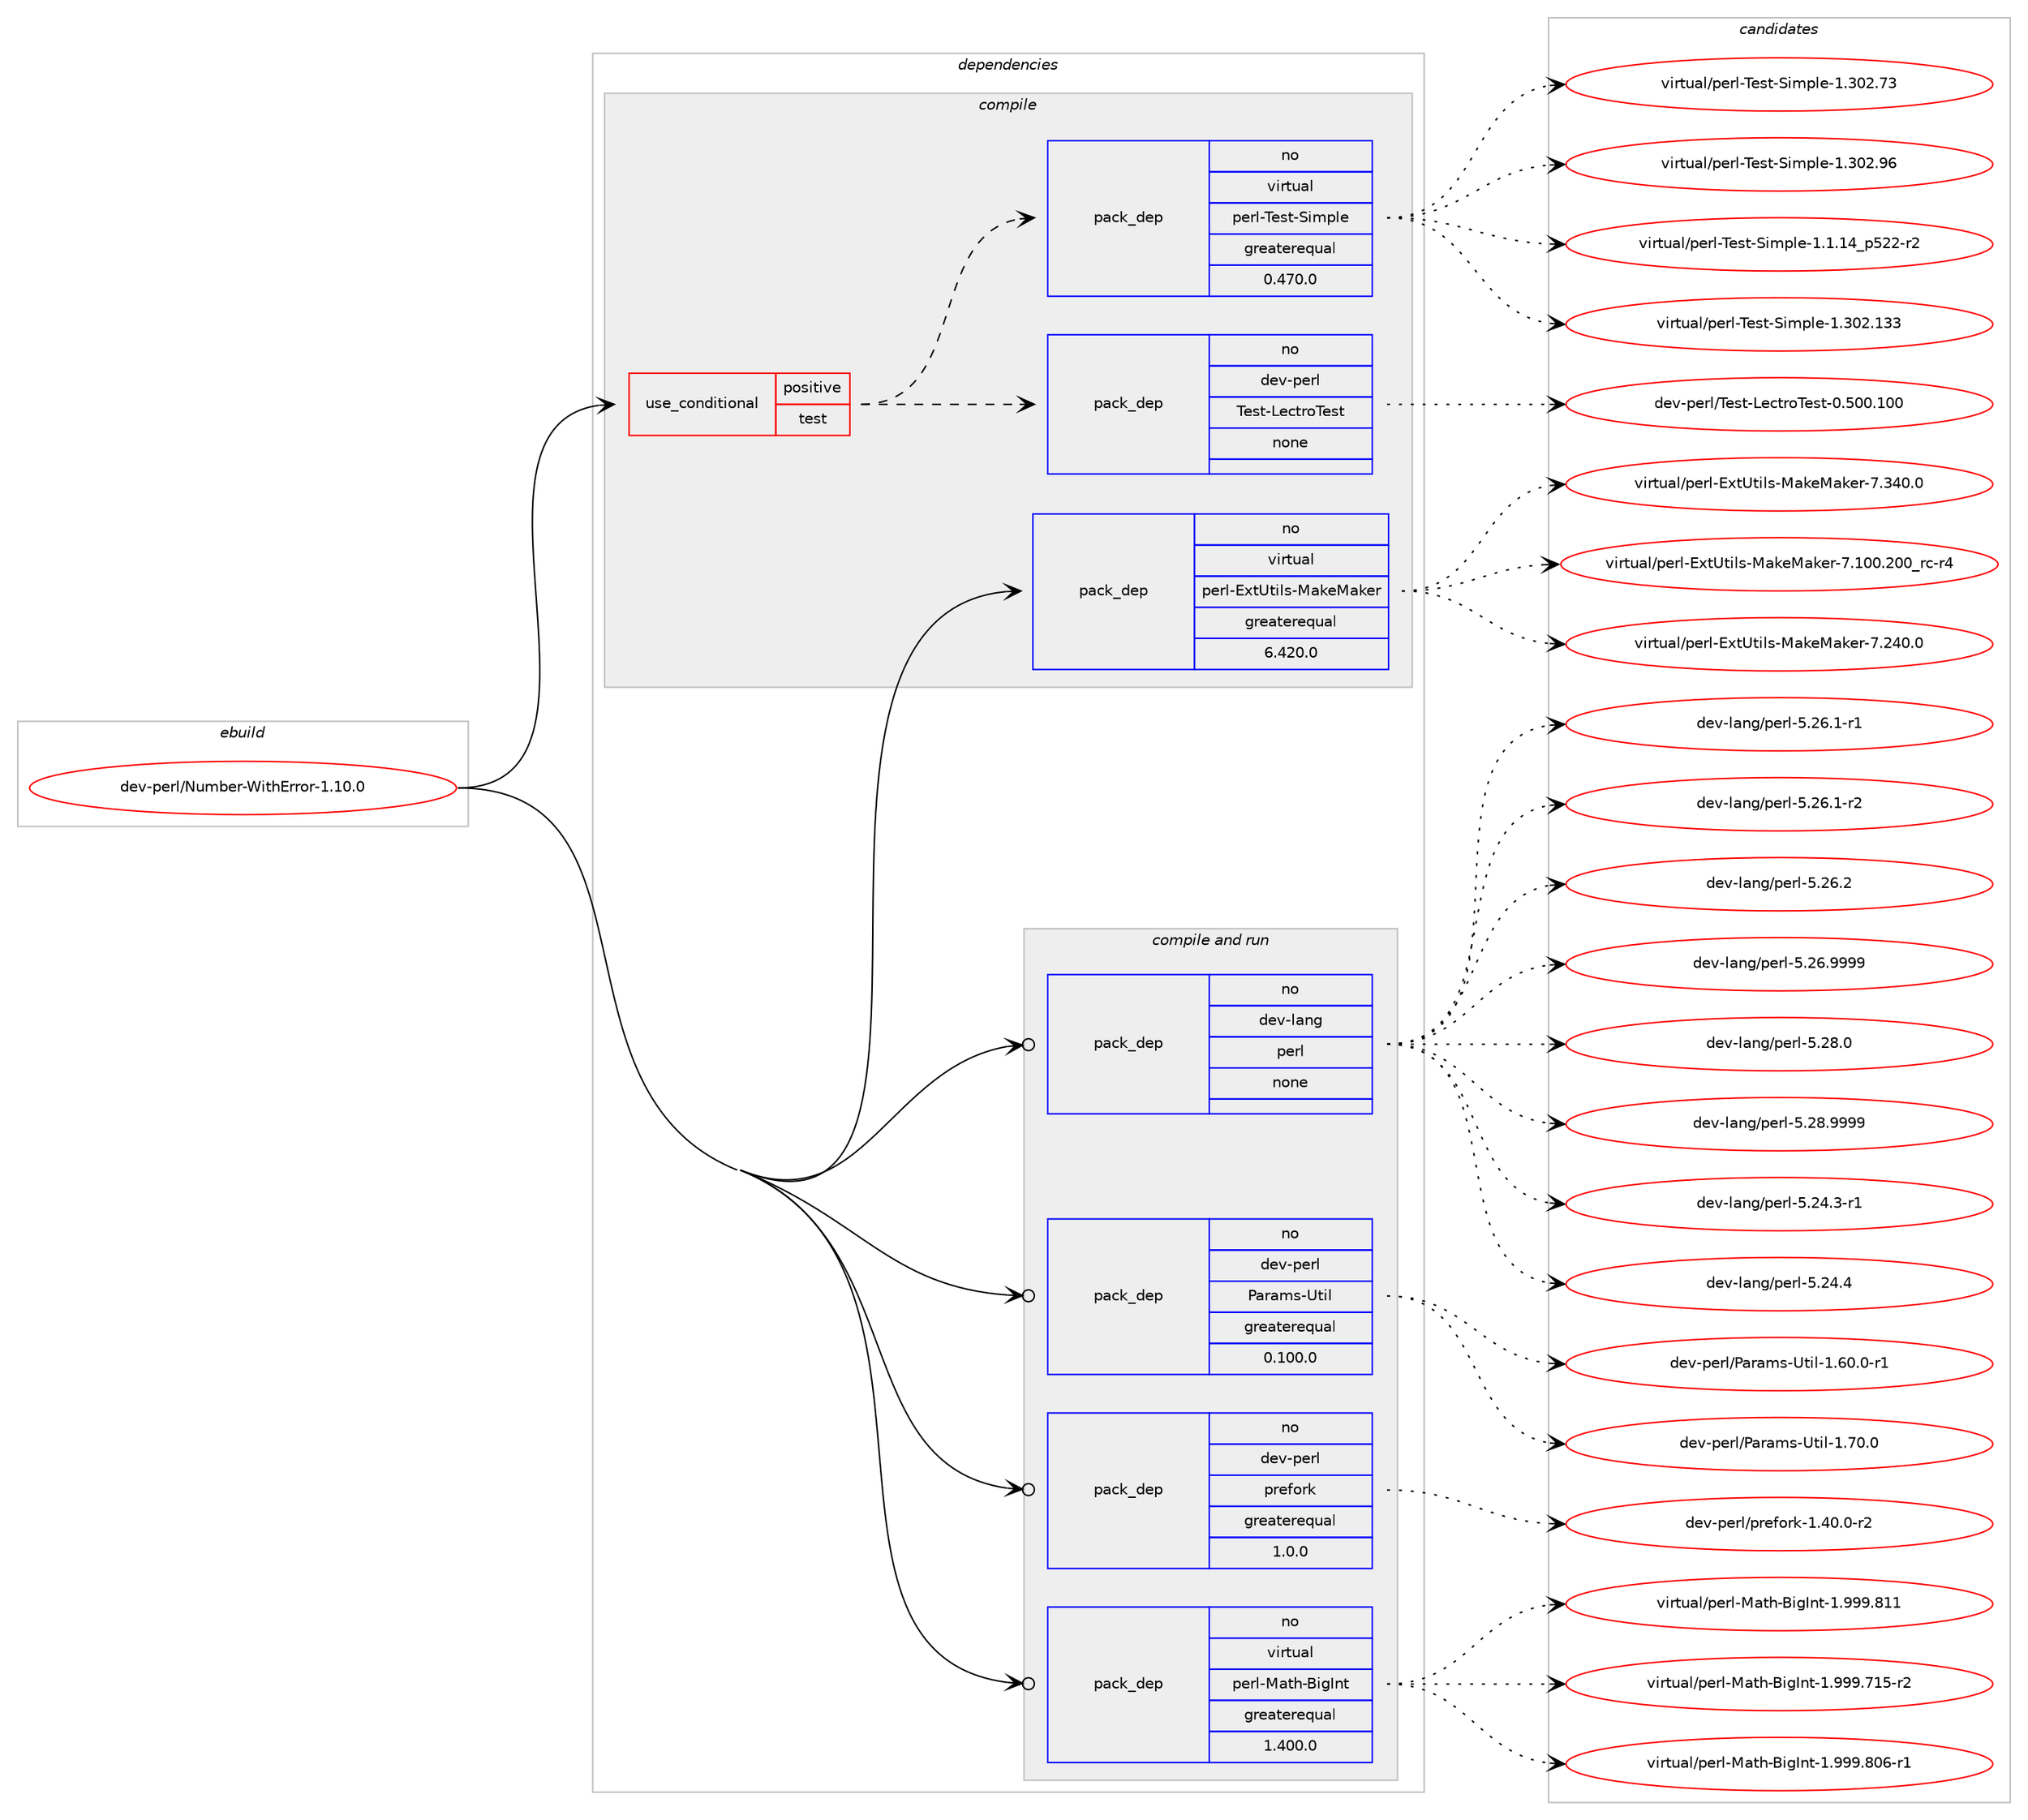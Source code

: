 digraph prolog {

# *************
# Graph options
# *************

newrank=true;
concentrate=true;
compound=true;
graph [rankdir=LR,fontname=Helvetica,fontsize=10,ranksep=1.5];#, ranksep=2.5, nodesep=0.2];
edge  [arrowhead=vee];
node  [fontname=Helvetica,fontsize=10];

# **********
# The ebuild
# **********

subgraph cluster_leftcol {
color=gray;
rank=same;
label=<<i>ebuild</i>>;
id [label="dev-perl/Number-WithError-1.10.0", color=red, width=4, href="../dev-perl/Number-WithError-1.10.0.svg"];
}

# ****************
# The dependencies
# ****************

subgraph cluster_midcol {
color=gray;
label=<<i>dependencies</i>>;
subgraph cluster_compile {
fillcolor="#eeeeee";
style=filled;
label=<<i>compile</i>>;
subgraph cond368623 {
dependency1386686 [label=<<TABLE BORDER="0" CELLBORDER="1" CELLSPACING="0" CELLPADDING="4"><TR><TD ROWSPAN="3" CELLPADDING="10">use_conditional</TD></TR><TR><TD>positive</TD></TR><TR><TD>test</TD></TR></TABLE>>, shape=none, color=red];
subgraph pack995005 {
dependency1386687 [label=<<TABLE BORDER="0" CELLBORDER="1" CELLSPACING="0" CELLPADDING="4" WIDTH="220"><TR><TD ROWSPAN="6" CELLPADDING="30">pack_dep</TD></TR><TR><TD WIDTH="110">no</TD></TR><TR><TD>dev-perl</TD></TR><TR><TD>Test-LectroTest</TD></TR><TR><TD>none</TD></TR><TR><TD></TD></TR></TABLE>>, shape=none, color=blue];
}
dependency1386686:e -> dependency1386687:w [weight=20,style="dashed",arrowhead="vee"];
subgraph pack995006 {
dependency1386688 [label=<<TABLE BORDER="0" CELLBORDER="1" CELLSPACING="0" CELLPADDING="4" WIDTH="220"><TR><TD ROWSPAN="6" CELLPADDING="30">pack_dep</TD></TR><TR><TD WIDTH="110">no</TD></TR><TR><TD>virtual</TD></TR><TR><TD>perl-Test-Simple</TD></TR><TR><TD>greaterequal</TD></TR><TR><TD>0.470.0</TD></TR></TABLE>>, shape=none, color=blue];
}
dependency1386686:e -> dependency1386688:w [weight=20,style="dashed",arrowhead="vee"];
}
id:e -> dependency1386686:w [weight=20,style="solid",arrowhead="vee"];
subgraph pack995007 {
dependency1386689 [label=<<TABLE BORDER="0" CELLBORDER="1" CELLSPACING="0" CELLPADDING="4" WIDTH="220"><TR><TD ROWSPAN="6" CELLPADDING="30">pack_dep</TD></TR><TR><TD WIDTH="110">no</TD></TR><TR><TD>virtual</TD></TR><TR><TD>perl-ExtUtils-MakeMaker</TD></TR><TR><TD>greaterequal</TD></TR><TR><TD>6.420.0</TD></TR></TABLE>>, shape=none, color=blue];
}
id:e -> dependency1386689:w [weight=20,style="solid",arrowhead="vee"];
}
subgraph cluster_compileandrun {
fillcolor="#eeeeee";
style=filled;
label=<<i>compile and run</i>>;
subgraph pack995008 {
dependency1386690 [label=<<TABLE BORDER="0" CELLBORDER="1" CELLSPACING="0" CELLPADDING="4" WIDTH="220"><TR><TD ROWSPAN="6" CELLPADDING="30">pack_dep</TD></TR><TR><TD WIDTH="110">no</TD></TR><TR><TD>dev-lang</TD></TR><TR><TD>perl</TD></TR><TR><TD>none</TD></TR><TR><TD></TD></TR></TABLE>>, shape=none, color=blue];
}
id:e -> dependency1386690:w [weight=20,style="solid",arrowhead="odotvee"];
subgraph pack995009 {
dependency1386691 [label=<<TABLE BORDER="0" CELLBORDER="1" CELLSPACING="0" CELLPADDING="4" WIDTH="220"><TR><TD ROWSPAN="6" CELLPADDING="30">pack_dep</TD></TR><TR><TD WIDTH="110">no</TD></TR><TR><TD>dev-perl</TD></TR><TR><TD>Params-Util</TD></TR><TR><TD>greaterequal</TD></TR><TR><TD>0.100.0</TD></TR></TABLE>>, shape=none, color=blue];
}
id:e -> dependency1386691:w [weight=20,style="solid",arrowhead="odotvee"];
subgraph pack995010 {
dependency1386692 [label=<<TABLE BORDER="0" CELLBORDER="1" CELLSPACING="0" CELLPADDING="4" WIDTH="220"><TR><TD ROWSPAN="6" CELLPADDING="30">pack_dep</TD></TR><TR><TD WIDTH="110">no</TD></TR><TR><TD>dev-perl</TD></TR><TR><TD>prefork</TD></TR><TR><TD>greaterequal</TD></TR><TR><TD>1.0.0</TD></TR></TABLE>>, shape=none, color=blue];
}
id:e -> dependency1386692:w [weight=20,style="solid",arrowhead="odotvee"];
subgraph pack995011 {
dependency1386693 [label=<<TABLE BORDER="0" CELLBORDER="1" CELLSPACING="0" CELLPADDING="4" WIDTH="220"><TR><TD ROWSPAN="6" CELLPADDING="30">pack_dep</TD></TR><TR><TD WIDTH="110">no</TD></TR><TR><TD>virtual</TD></TR><TR><TD>perl-Math-BigInt</TD></TR><TR><TD>greaterequal</TD></TR><TR><TD>1.400.0</TD></TR></TABLE>>, shape=none, color=blue];
}
id:e -> dependency1386693:w [weight=20,style="solid",arrowhead="odotvee"];
}
subgraph cluster_run {
fillcolor="#eeeeee";
style=filled;
label=<<i>run</i>>;
}
}

# **************
# The candidates
# **************

subgraph cluster_choices {
rank=same;
color=gray;
label=<<i>candidates</i>>;

subgraph choice995005 {
color=black;
nodesep=1;
choice1001011184511210111410847841011151164576101991161141118410111511645484653484846494848 [label="dev-perl/Test-LectroTest-0.500.100", color=red, width=4,href="../dev-perl/Test-LectroTest-0.500.100.svg"];
dependency1386687:e -> choice1001011184511210111410847841011151164576101991161141118410111511645484653484846494848:w [style=dotted,weight="100"];
}
subgraph choice995006 {
color=black;
nodesep=1;
choice11810511411611797108471121011141084584101115116458310510911210810145494649464952951125350504511450 [label="virtual/perl-Test-Simple-1.1.14_p522-r2", color=red, width=4,href="../virtual/perl-Test-Simple-1.1.14_p522-r2.svg"];
choice11810511411611797108471121011141084584101115116458310510911210810145494651485046495151 [label="virtual/perl-Test-Simple-1.302.133", color=red, width=4,href="../virtual/perl-Test-Simple-1.302.133.svg"];
choice118105114116117971084711210111410845841011151164583105109112108101454946514850465551 [label="virtual/perl-Test-Simple-1.302.73", color=red, width=4,href="../virtual/perl-Test-Simple-1.302.73.svg"];
choice118105114116117971084711210111410845841011151164583105109112108101454946514850465754 [label="virtual/perl-Test-Simple-1.302.96", color=red, width=4,href="../virtual/perl-Test-Simple-1.302.96.svg"];
dependency1386688:e -> choice11810511411611797108471121011141084584101115116458310510911210810145494649464952951125350504511450:w [style=dotted,weight="100"];
dependency1386688:e -> choice11810511411611797108471121011141084584101115116458310510911210810145494651485046495151:w [style=dotted,weight="100"];
dependency1386688:e -> choice118105114116117971084711210111410845841011151164583105109112108101454946514850465551:w [style=dotted,weight="100"];
dependency1386688:e -> choice118105114116117971084711210111410845841011151164583105109112108101454946514850465754:w [style=dotted,weight="100"];
}
subgraph choice995007 {
color=black;
nodesep=1;
choice118105114116117971084711210111410845691201168511610510811545779710710177971071011144555464948484650484895114994511452 [label="virtual/perl-ExtUtils-MakeMaker-7.100.200_rc-r4", color=red, width=4,href="../virtual/perl-ExtUtils-MakeMaker-7.100.200_rc-r4.svg"];
choice118105114116117971084711210111410845691201168511610510811545779710710177971071011144555465052484648 [label="virtual/perl-ExtUtils-MakeMaker-7.240.0", color=red, width=4,href="../virtual/perl-ExtUtils-MakeMaker-7.240.0.svg"];
choice118105114116117971084711210111410845691201168511610510811545779710710177971071011144555465152484648 [label="virtual/perl-ExtUtils-MakeMaker-7.340.0", color=red, width=4,href="../virtual/perl-ExtUtils-MakeMaker-7.340.0.svg"];
dependency1386689:e -> choice118105114116117971084711210111410845691201168511610510811545779710710177971071011144555464948484650484895114994511452:w [style=dotted,weight="100"];
dependency1386689:e -> choice118105114116117971084711210111410845691201168511610510811545779710710177971071011144555465052484648:w [style=dotted,weight="100"];
dependency1386689:e -> choice118105114116117971084711210111410845691201168511610510811545779710710177971071011144555465152484648:w [style=dotted,weight="100"];
}
subgraph choice995008 {
color=black;
nodesep=1;
choice100101118451089711010347112101114108455346505246514511449 [label="dev-lang/perl-5.24.3-r1", color=red, width=4,href="../dev-lang/perl-5.24.3-r1.svg"];
choice10010111845108971101034711210111410845534650524652 [label="dev-lang/perl-5.24.4", color=red, width=4,href="../dev-lang/perl-5.24.4.svg"];
choice100101118451089711010347112101114108455346505446494511449 [label="dev-lang/perl-5.26.1-r1", color=red, width=4,href="../dev-lang/perl-5.26.1-r1.svg"];
choice100101118451089711010347112101114108455346505446494511450 [label="dev-lang/perl-5.26.1-r2", color=red, width=4,href="../dev-lang/perl-5.26.1-r2.svg"];
choice10010111845108971101034711210111410845534650544650 [label="dev-lang/perl-5.26.2", color=red, width=4,href="../dev-lang/perl-5.26.2.svg"];
choice10010111845108971101034711210111410845534650544657575757 [label="dev-lang/perl-5.26.9999", color=red, width=4,href="../dev-lang/perl-5.26.9999.svg"];
choice10010111845108971101034711210111410845534650564648 [label="dev-lang/perl-5.28.0", color=red, width=4,href="../dev-lang/perl-5.28.0.svg"];
choice10010111845108971101034711210111410845534650564657575757 [label="dev-lang/perl-5.28.9999", color=red, width=4,href="../dev-lang/perl-5.28.9999.svg"];
dependency1386690:e -> choice100101118451089711010347112101114108455346505246514511449:w [style=dotted,weight="100"];
dependency1386690:e -> choice10010111845108971101034711210111410845534650524652:w [style=dotted,weight="100"];
dependency1386690:e -> choice100101118451089711010347112101114108455346505446494511449:w [style=dotted,weight="100"];
dependency1386690:e -> choice100101118451089711010347112101114108455346505446494511450:w [style=dotted,weight="100"];
dependency1386690:e -> choice10010111845108971101034711210111410845534650544650:w [style=dotted,weight="100"];
dependency1386690:e -> choice10010111845108971101034711210111410845534650544657575757:w [style=dotted,weight="100"];
dependency1386690:e -> choice10010111845108971101034711210111410845534650564648:w [style=dotted,weight="100"];
dependency1386690:e -> choice10010111845108971101034711210111410845534650564657575757:w [style=dotted,weight="100"];
}
subgraph choice995009 {
color=black;
nodesep=1;
choice10010111845112101114108478097114971091154585116105108454946544846484511449 [label="dev-perl/Params-Util-1.60.0-r1", color=red, width=4,href="../dev-perl/Params-Util-1.60.0-r1.svg"];
choice1001011184511210111410847809711497109115458511610510845494655484648 [label="dev-perl/Params-Util-1.70.0", color=red, width=4,href="../dev-perl/Params-Util-1.70.0.svg"];
dependency1386691:e -> choice10010111845112101114108478097114971091154585116105108454946544846484511449:w [style=dotted,weight="100"];
dependency1386691:e -> choice1001011184511210111410847809711497109115458511610510845494655484648:w [style=dotted,weight="100"];
}
subgraph choice995010 {
color=black;
nodesep=1;
choice1001011184511210111410847112114101102111114107454946524846484511450 [label="dev-perl/prefork-1.40.0-r2", color=red, width=4,href="../dev-perl/prefork-1.40.0-r2.svg"];
dependency1386692:e -> choice1001011184511210111410847112114101102111114107454946524846484511450:w [style=dotted,weight="100"];
}
subgraph choice995011 {
color=black;
nodesep=1;
choice1181051141161179710847112101114108457797116104456610510373110116454946575757465549534511450 [label="virtual/perl-Math-BigInt-1.999.715-r2", color=red, width=4,href="../virtual/perl-Math-BigInt-1.999.715-r2.svg"];
choice1181051141161179710847112101114108457797116104456610510373110116454946575757465648544511449 [label="virtual/perl-Math-BigInt-1.999.806-r1", color=red, width=4,href="../virtual/perl-Math-BigInt-1.999.806-r1.svg"];
choice118105114116117971084711210111410845779711610445661051037311011645494657575746564949 [label="virtual/perl-Math-BigInt-1.999.811", color=red, width=4,href="../virtual/perl-Math-BigInt-1.999.811.svg"];
dependency1386693:e -> choice1181051141161179710847112101114108457797116104456610510373110116454946575757465549534511450:w [style=dotted,weight="100"];
dependency1386693:e -> choice1181051141161179710847112101114108457797116104456610510373110116454946575757465648544511449:w [style=dotted,weight="100"];
dependency1386693:e -> choice118105114116117971084711210111410845779711610445661051037311011645494657575746564949:w [style=dotted,weight="100"];
}
}

}
